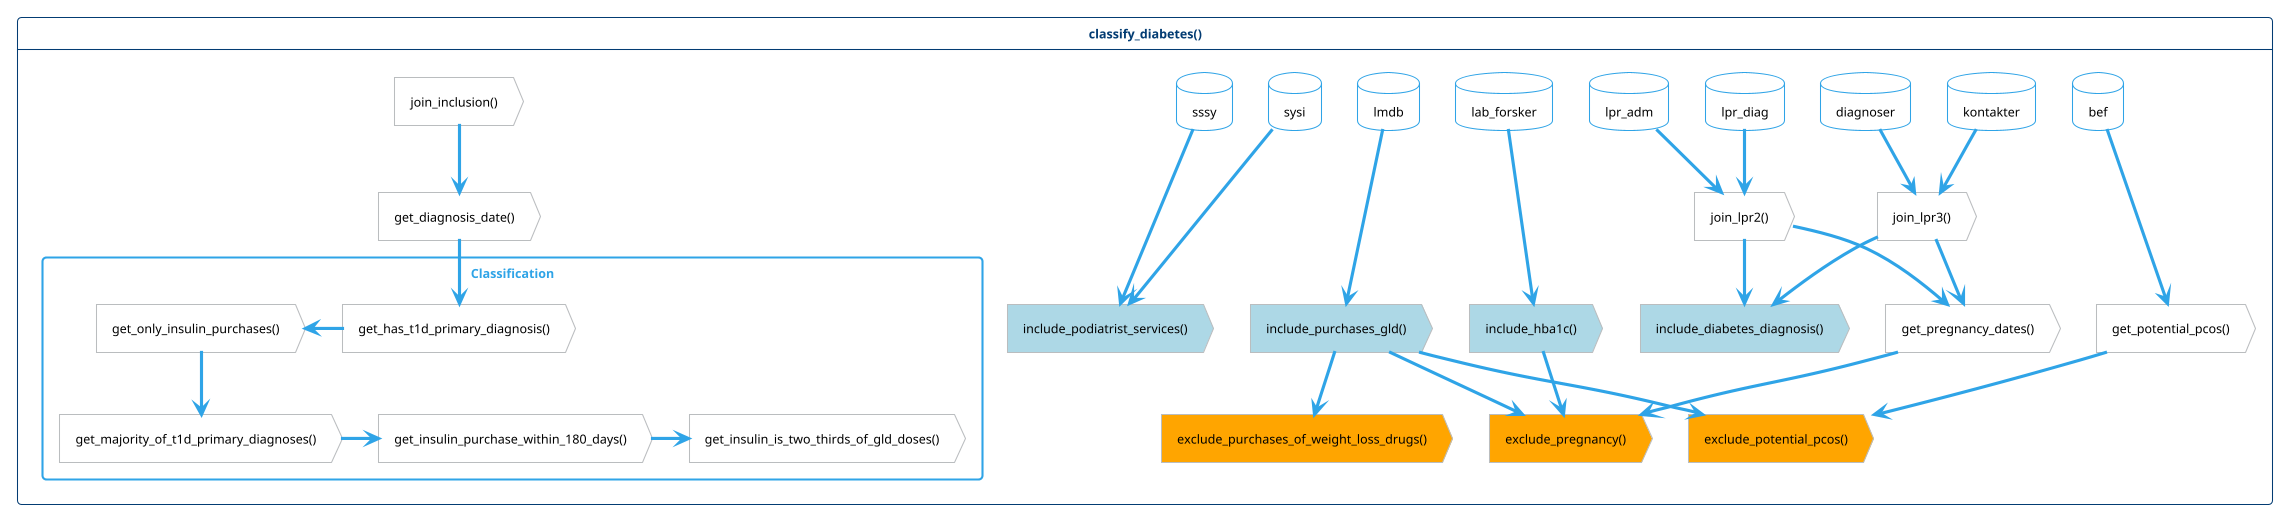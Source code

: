 @startuml function-flow
!theme cerulean-outline
<style>
action {
    FontColor black
}
database {
    FontColor black
}
.inclusion {
    BackgroundColor lightblue
}
.exclusion {
    BackgroundColor orange
}
</style>

hide <<inclusion>> stereotype
hide <<exclusion>> stereotype

card classify_diabetes() as cd {
    together {
        database sssy
        database sysi
        database lpr_diag
        database lpr_adm
        database lmdb
        database lab_forsker
        database kontakter
        database diagnoser
        database bef
    }

    action "get_pregnancy_dates()" as pregnancy
    action "get_potential_pcos()" as pcos
    action "get_diagnosis_date()" as diagnosis_date
    action "join_lpr2()" as lpr2
    action "join_lpr3()" as lpr3

    together {
        action "exclude_pregnancy()" as ex_pregnancy <<exclusion>>
        action "exclude_purchases_of_weight_loss_drugs()" as ex_wld <<exclusion>>
        action "exclude_potential_pcos()" as ex_pcos <<exclusion>>
    }

    together {
        action "include_hba1c()" as in_hba1c <<inclusion>>
        action "include_diabetes_diagnosis()" as in_diagnosis <<inclusion>>
        action "include_podiatrist_services()" as in_podiatrist <<inclusion>>
        action "include_purchases_gld()" as in_gld <<inclusion>>
    }

    action "join_inclusion()" as join_inclusion
    action "get_diagnosis_date()" as diagnosis_date

    lpr_diag --> lpr2
    lpr_adm --> lpr2
    kontakter --> lpr3
    diagnoser --> lpr3

    lab_forsker --> in_hba1c
    in_hba1c --> ex_pregnancy

    lpr2 --> pregnancy
    lpr3 --> pregnancy
    pregnancy -> ex_pregnancy

    lpr2 --> in_diagnosis
    lpr3 --> in_diagnosis

    sssy --> in_podiatrist
    sysi --> in_podiatrist
    
    lmdb --> in_gld
    in_gld --> ex_pregnancy
    in_gld --> ex_wld

    bef --> pcos
    in_gld --> ex_pcos
    pcos --> ex_pcos
    join_inclusion --> diagnosis_date

'Diabetes type classification

    rectangle Classification {
        action "get_has_t1d_primary_diagnosis()" as t1d_diagnosis
        action "get_only_insulin_purchases()" as only_insulins
        action "get_majority_of_t1d_primary_diagnoses()" as t1d_diagnosis_majority
        action "get_insulin_purchase_within_180_days()" as insulin_within_180_days
        action "get_insulin_is_two_thirds_of_gld_doses()" as insulin_is_two_thirds
    }

    diagnosis_date --> t1d_diagnosis
    t1d_diagnosis -l-> only_insulins
    only_insulins -d-> t1d_diagnosis_majority
    t1d_diagnosis_majority -r-> insulin_within_180_days
    insulin_within_180_days -r-> insulin_is_two_thirds
    

}
@enduml
